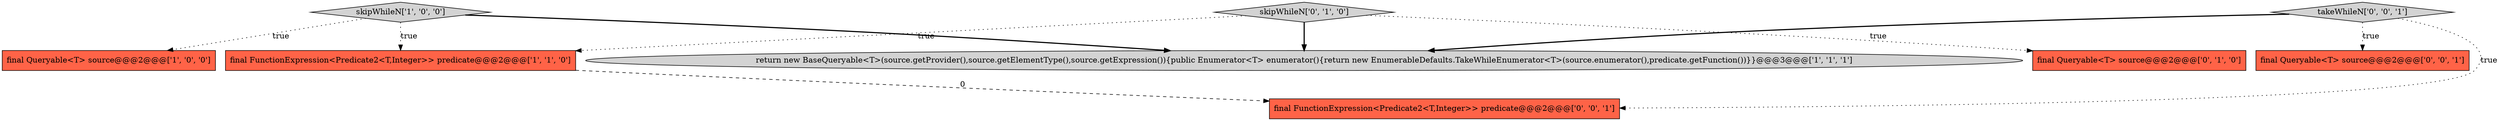 digraph {
2 [style = filled, label = "final Queryable<T> source@@@2@@@['1', '0', '0']", fillcolor = tomato, shape = box image = "AAA0AAABBB1BBB"];
5 [style = filled, label = "skipWhileN['0', '1', '0']", fillcolor = lightgray, shape = diamond image = "AAA0AAABBB2BBB"];
6 [style = filled, label = "final Queryable<T> source@@@2@@@['0', '0', '1']", fillcolor = tomato, shape = box image = "AAA0AAABBB3BBB"];
8 [style = filled, label = "final FunctionExpression<Predicate2<T,Integer>> predicate@@@2@@@['0', '0', '1']", fillcolor = tomato, shape = box image = "AAA0AAABBB3BBB"];
7 [style = filled, label = "takeWhileN['0', '0', '1']", fillcolor = lightgray, shape = diamond image = "AAA0AAABBB3BBB"];
0 [style = filled, label = "return new BaseQueryable<T>(source.getProvider(),source.getElementType(),source.getExpression()){public Enumerator<T> enumerator(){return new EnumerableDefaults.TakeWhileEnumerator<T>(source.enumerator(),predicate.getFunction())}}@@@3@@@['1', '1', '1']", fillcolor = lightgray, shape = ellipse image = "AAA0AAABBB1BBB"];
3 [style = filled, label = "final FunctionExpression<Predicate2<T,Integer>> predicate@@@2@@@['1', '1', '0']", fillcolor = tomato, shape = box image = "AAA0AAABBB1BBB"];
1 [style = filled, label = "skipWhileN['1', '0', '0']", fillcolor = lightgray, shape = diamond image = "AAA0AAABBB1BBB"];
4 [style = filled, label = "final Queryable<T> source@@@2@@@['0', '1', '0']", fillcolor = tomato, shape = box image = "AAA0AAABBB2BBB"];
3->8 [style = dashed, label="0"];
7->6 [style = dotted, label="true"];
7->0 [style = bold, label=""];
1->0 [style = bold, label=""];
5->3 [style = dotted, label="true"];
1->2 [style = dotted, label="true"];
7->8 [style = dotted, label="true"];
5->0 [style = bold, label=""];
5->4 [style = dotted, label="true"];
1->3 [style = dotted, label="true"];
}
